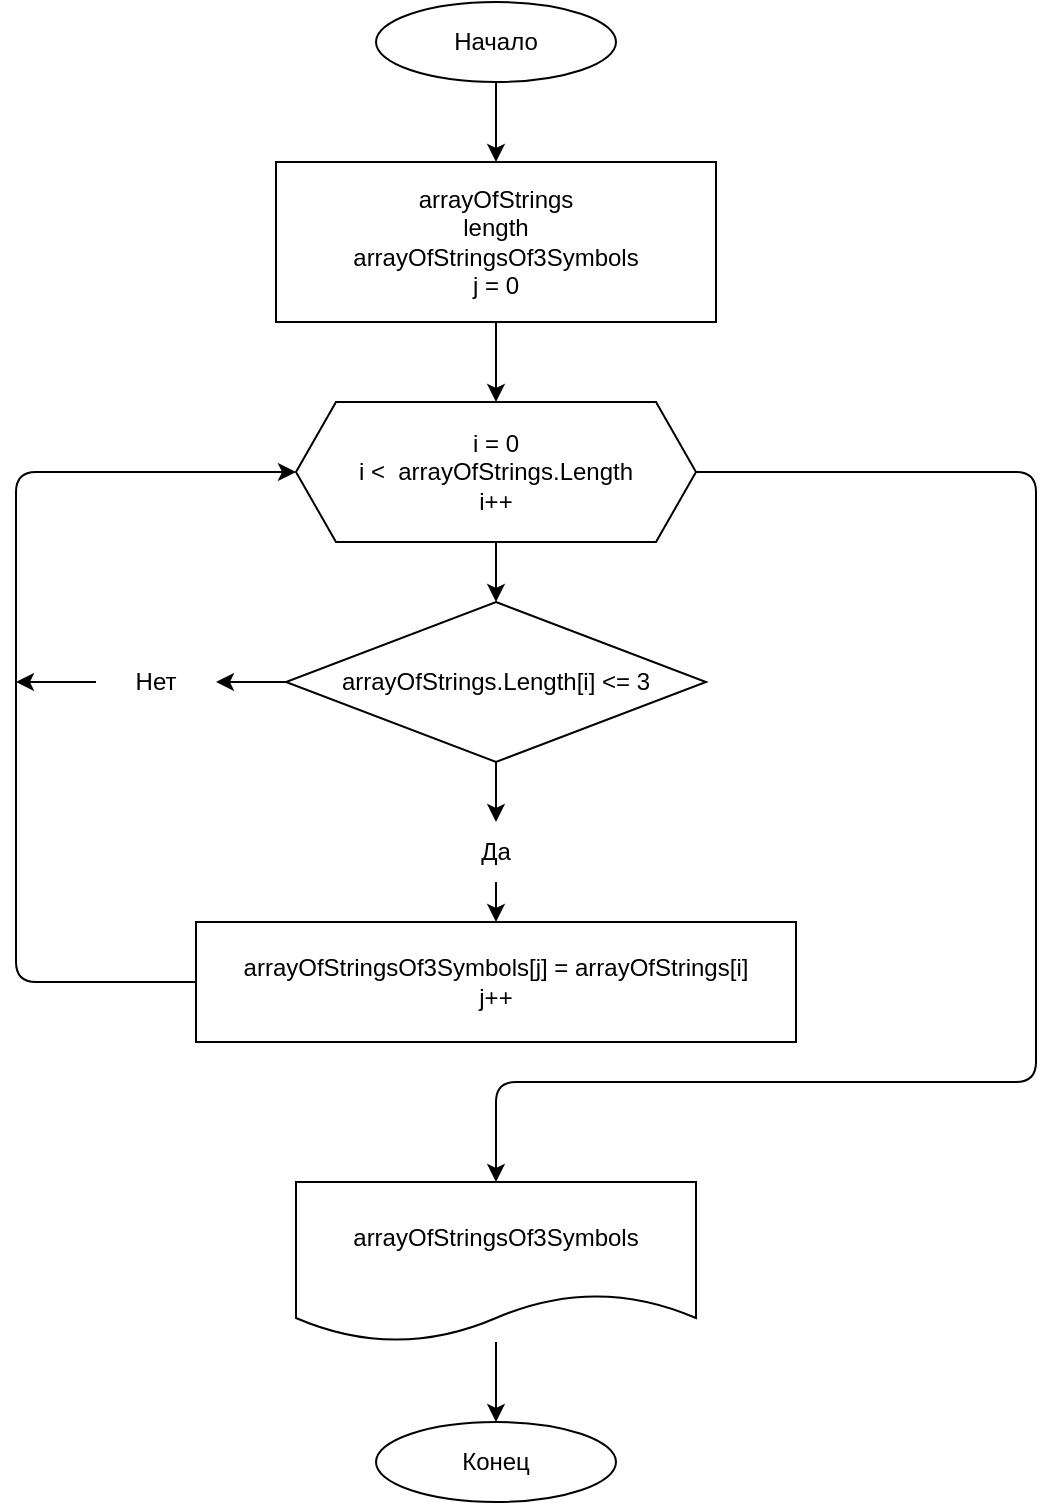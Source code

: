 <mxfile>
    <diagram id="Iff4ZuS-GcCDf9jHmzXg" name="Page-1">
        <mxGraphModel dx="820" dy="575" grid="1" gridSize="10" guides="1" tooltips="1" connect="1" arrows="1" fold="1" page="1" pageScale="1" pageWidth="827" pageHeight="1169" math="0" shadow="0">
            <root>
                <mxCell id="0"/>
                <mxCell id="1" parent="0"/>
                <mxCell id="14" style="edgeStyle=none;html=1;entryX=0.5;entryY=0;entryDx=0;entryDy=0;" edge="1" parent="1" source="2" target="4">
                    <mxGeometry relative="1" as="geometry"/>
                </mxCell>
                <mxCell id="2" value="Начало" style="ellipse;whiteSpace=wrap;html=1;" vertex="1" parent="1">
                    <mxGeometry x="310" y="20" width="120" height="40" as="geometry"/>
                </mxCell>
                <mxCell id="15" style="edgeStyle=none;html=1;entryX=0.5;entryY=0;entryDx=0;entryDy=0;" edge="1" parent="1" source="4" target="6">
                    <mxGeometry relative="1" as="geometry"/>
                </mxCell>
                <mxCell id="4" value="arrayOfStrings&lt;br&gt;length&lt;br&gt;arrayOfStringsOf3Symbols&lt;br&gt;j = 0" style="rounded=0;whiteSpace=wrap;html=1;" vertex="1" parent="1">
                    <mxGeometry x="260" y="100" width="220" height="80" as="geometry"/>
                </mxCell>
                <mxCell id="16" style="edgeStyle=none;html=1;entryX=0.5;entryY=0;entryDx=0;entryDy=0;" edge="1" parent="1" source="6" target="8">
                    <mxGeometry relative="1" as="geometry"/>
                </mxCell>
                <mxCell id="22" style="edgeStyle=none;html=1;exitX=1;exitY=0.5;exitDx=0;exitDy=0;entryX=0.5;entryY=0;entryDx=0;entryDy=0;" edge="1" parent="1" source="6" target="23">
                    <mxGeometry relative="1" as="geometry">
                        <mxPoint x="640" y="360" as="targetPoint"/>
                        <Array as="points">
                            <mxPoint x="640" y="255"/>
                            <mxPoint x="640" y="560"/>
                            <mxPoint x="370" y="560"/>
                        </Array>
                    </mxGeometry>
                </mxCell>
                <mxCell id="6" value="i = 0&lt;br&gt;i &amp;lt;&amp;nbsp; arrayOfStrings.Length&lt;br&gt;i++" style="shape=hexagon;perimeter=hexagonPerimeter2;whiteSpace=wrap;html=1;fixedSize=1;" vertex="1" parent="1">
                    <mxGeometry x="270" y="220" width="200" height="70" as="geometry"/>
                </mxCell>
                <mxCell id="19" style="edgeStyle=none;html=1;" edge="1" parent="1" source="8" target="20">
                    <mxGeometry relative="1" as="geometry">
                        <mxPoint x="230" y="360" as="targetPoint"/>
                    </mxGeometry>
                </mxCell>
                <mxCell id="8" value="&lt;span&gt;arrayOfStrings.Length[i] &amp;lt;= 3&lt;/span&gt;" style="rhombus;whiteSpace=wrap;html=1;" vertex="1" parent="1">
                    <mxGeometry x="265" y="320" width="210" height="80" as="geometry"/>
                </mxCell>
                <mxCell id="9" value="" style="endArrow=classic;html=1;exitX=0.5;exitY=1;exitDx=0;exitDy=0;" edge="1" parent="1" source="8" target="10">
                    <mxGeometry width="50" height="50" relative="1" as="geometry">
                        <mxPoint x="330" y="450" as="sourcePoint"/>
                        <mxPoint x="370" y="540" as="targetPoint"/>
                    </mxGeometry>
                </mxCell>
                <mxCell id="17" style="edgeStyle=none;html=1;entryX=0.5;entryY=0;entryDx=0;entryDy=0;" edge="1" parent="1" source="10" target="12">
                    <mxGeometry relative="1" as="geometry"/>
                </mxCell>
                <mxCell id="10" value="Да" style="text;html=1;strokeColor=none;fillColor=none;align=center;verticalAlign=middle;whiteSpace=wrap;rounded=0;" vertex="1" parent="1">
                    <mxGeometry x="340" y="430" width="60" height="30" as="geometry"/>
                </mxCell>
                <mxCell id="18" style="edgeStyle=none;html=1;exitX=0;exitY=0.5;exitDx=0;exitDy=0;entryX=0;entryY=0.5;entryDx=0;entryDy=0;" edge="1" parent="1" source="12" target="6">
                    <mxGeometry relative="1" as="geometry">
                        <mxPoint x="120" y="260" as="targetPoint"/>
                        <Array as="points">
                            <mxPoint x="130" y="510"/>
                            <mxPoint x="130" y="255"/>
                        </Array>
                    </mxGeometry>
                </mxCell>
                <mxCell id="12" value="&lt;span&gt;arrayOfStringsOf3Symbols[j] = arrayOfStrings[i]&lt;br&gt;j++&lt;br&gt;&lt;/span&gt;" style="rounded=0;whiteSpace=wrap;html=1;" vertex="1" parent="1">
                    <mxGeometry x="220" y="480" width="300" height="60" as="geometry"/>
                </mxCell>
                <mxCell id="21" style="edgeStyle=none;html=1;" edge="1" parent="1" source="20">
                    <mxGeometry relative="1" as="geometry">
                        <mxPoint x="130" y="360" as="targetPoint"/>
                    </mxGeometry>
                </mxCell>
                <mxCell id="20" value="Нет" style="text;html=1;strokeColor=none;fillColor=none;align=center;verticalAlign=middle;whiteSpace=wrap;rounded=0;" vertex="1" parent="1">
                    <mxGeometry x="170" y="345" width="60" height="30" as="geometry"/>
                </mxCell>
                <mxCell id="25" style="edgeStyle=none;html=1;entryX=0.5;entryY=0;entryDx=0;entryDy=0;" edge="1" parent="1" source="23" target="24">
                    <mxGeometry relative="1" as="geometry"/>
                </mxCell>
                <mxCell id="23" value="&lt;span&gt;arrayOfStringsOf3Symbols&lt;/span&gt;" style="shape=document;whiteSpace=wrap;html=1;boundedLbl=1;" vertex="1" parent="1">
                    <mxGeometry x="270" y="610" width="200" height="80" as="geometry"/>
                </mxCell>
                <mxCell id="24" value="Конец" style="ellipse;whiteSpace=wrap;html=1;" vertex="1" parent="1">
                    <mxGeometry x="310" y="730" width="120" height="40" as="geometry"/>
                </mxCell>
            </root>
        </mxGraphModel>
    </diagram>
</mxfile>